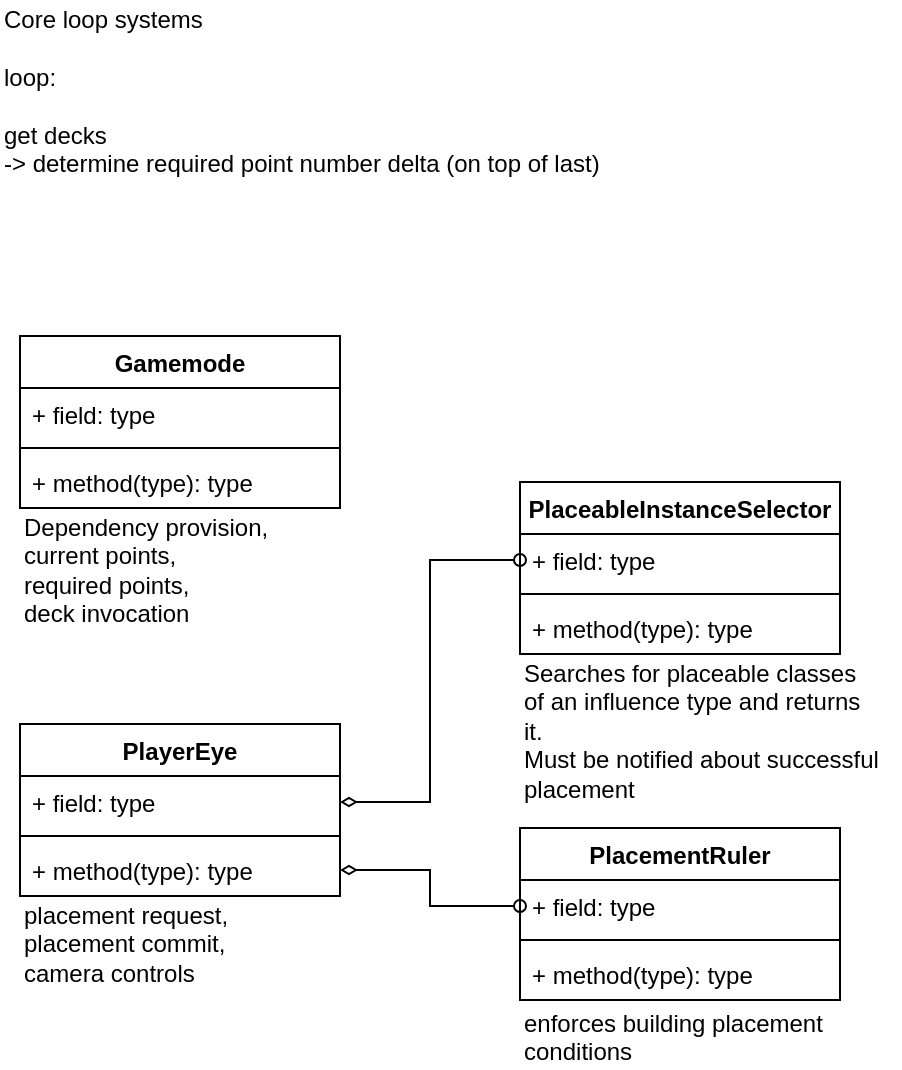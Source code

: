<mxfile version="10.6.7" type="device"><diagram id="ce0OaNPjJjARht296ejL" name="Page-1"><mxGraphModel dx="914" dy="535" grid="1" gridSize="10" guides="1" tooltips="1" connect="1" arrows="1" fold="1" page="1" pageScale="1" pageWidth="827" pageHeight="1169" math="0" shadow="0"><root><mxCell id="0"/><mxCell id="1" parent="0"/><mxCell id="nEJiDu_fqLygcUh7ze8U-1" value="Core loop systems&lt;br&gt;&lt;br&gt;loop:&lt;br&gt;&lt;br&gt;get decks&lt;br&gt;-&amp;gt; determine required point number delta (on top of last)&lt;br&gt;&lt;br&gt;" style="text;html=1;resizable=0;points=[];autosize=1;align=left;verticalAlign=top;spacingTop=-4;" vertex="1" parent="1"><mxGeometry x="110" y="43" width="310" height="100" as="geometry"/></mxCell><mxCell id="nEJiDu_fqLygcUh7ze8U-2" value="PlayerEye" style="swimlane;fontStyle=1;align=center;verticalAlign=top;childLayout=stackLayout;horizontal=1;startSize=26;horizontalStack=0;resizeParent=1;resizeParentMax=0;resizeLast=0;collapsible=1;marginBottom=0;" vertex="1" parent="1"><mxGeometry x="120" y="405" width="160" height="86" as="geometry"/></mxCell><mxCell id="nEJiDu_fqLygcUh7ze8U-3" value="+ field: type" style="text;strokeColor=none;fillColor=none;align=left;verticalAlign=top;spacingLeft=4;spacingRight=4;overflow=hidden;rotatable=0;points=[[0,0.5],[1,0.5]];portConstraint=eastwest;" vertex="1" parent="nEJiDu_fqLygcUh7ze8U-2"><mxGeometry y="26" width="160" height="26" as="geometry"/></mxCell><mxCell id="nEJiDu_fqLygcUh7ze8U-4" value="" style="line;strokeWidth=1;fillColor=none;align=left;verticalAlign=middle;spacingTop=-1;spacingLeft=3;spacingRight=3;rotatable=0;labelPosition=right;points=[];portConstraint=eastwest;" vertex="1" parent="nEJiDu_fqLygcUh7ze8U-2"><mxGeometry y="52" width="160" height="8" as="geometry"/></mxCell><mxCell id="nEJiDu_fqLygcUh7ze8U-5" value="+ method(type): type" style="text;strokeColor=none;fillColor=none;align=left;verticalAlign=top;spacingLeft=4;spacingRight=4;overflow=hidden;rotatable=0;points=[[0,0.5],[1,0.5]];portConstraint=eastwest;" vertex="1" parent="nEJiDu_fqLygcUh7ze8U-2"><mxGeometry y="60" width="160" height="26" as="geometry"/></mxCell><mxCell id="nEJiDu_fqLygcUh7ze8U-6" value="placement request,&lt;br&gt;placement commit,&lt;br&gt;camera controls&lt;br&gt;" style="text;html=1;resizable=0;points=[];autosize=1;align=left;verticalAlign=top;spacingTop=-4;" vertex="1" parent="1"><mxGeometry x="120" y="491" width="120" height="40" as="geometry"/></mxCell><mxCell id="nEJiDu_fqLygcUh7ze8U-7" value="PlacementRuler" style="swimlane;fontStyle=1;align=center;verticalAlign=top;childLayout=stackLayout;horizontal=1;startSize=26;horizontalStack=0;resizeParent=1;resizeParentMax=0;resizeLast=0;collapsible=1;marginBottom=0;" vertex="1" parent="1"><mxGeometry x="370" y="457" width="160" height="86" as="geometry"/></mxCell><mxCell id="nEJiDu_fqLygcUh7ze8U-8" value="+ field: type" style="text;strokeColor=none;fillColor=none;align=left;verticalAlign=top;spacingLeft=4;spacingRight=4;overflow=hidden;rotatable=0;points=[[0,0.5],[1,0.5]];portConstraint=eastwest;" vertex="1" parent="nEJiDu_fqLygcUh7ze8U-7"><mxGeometry y="26" width="160" height="26" as="geometry"/></mxCell><mxCell id="nEJiDu_fqLygcUh7ze8U-9" value="" style="line;strokeWidth=1;fillColor=none;align=left;verticalAlign=middle;spacingTop=-1;spacingLeft=3;spacingRight=3;rotatable=0;labelPosition=right;points=[];portConstraint=eastwest;" vertex="1" parent="nEJiDu_fqLygcUh7ze8U-7"><mxGeometry y="52" width="160" height="8" as="geometry"/></mxCell><mxCell id="nEJiDu_fqLygcUh7ze8U-10" value="+ method(type): type" style="text;strokeColor=none;fillColor=none;align=left;verticalAlign=top;spacingLeft=4;spacingRight=4;overflow=hidden;rotatable=0;points=[[0,0.5],[1,0.5]];portConstraint=eastwest;" vertex="1" parent="nEJiDu_fqLygcUh7ze8U-7"><mxGeometry y="60" width="160" height="26" as="geometry"/></mxCell><mxCell id="nEJiDu_fqLygcUh7ze8U-11" style="edgeStyle=orthogonalEdgeStyle;rounded=0;orthogonalLoop=1;jettySize=auto;html=1;exitX=1;exitY=0.5;exitDx=0;exitDy=0;startArrow=diamondThin;startFill=0;endArrow=oval;endFill=0;" edge="1" parent="1" source="nEJiDu_fqLygcUh7ze8U-5" target="nEJiDu_fqLygcUh7ze8U-8"><mxGeometry relative="1" as="geometry"/></mxCell><mxCell id="nEJiDu_fqLygcUh7ze8U-16" value="enforces building placement&lt;br&gt;conditions&lt;br&gt;" style="text;html=1;resizable=0;points=[];autosize=1;align=left;verticalAlign=top;spacingTop=-4;" vertex="1" parent="1"><mxGeometry x="370" y="545" width="160" height="30" as="geometry"/></mxCell><mxCell id="nEJiDu_fqLygcUh7ze8U-21" value="Gamemode" style="swimlane;fontStyle=1;align=center;verticalAlign=top;childLayout=stackLayout;horizontal=1;startSize=26;horizontalStack=0;resizeParent=1;resizeParentMax=0;resizeLast=0;collapsible=1;marginBottom=0;" vertex="1" parent="1"><mxGeometry x="120" y="211" width="160" height="86" as="geometry"/></mxCell><mxCell id="nEJiDu_fqLygcUh7ze8U-22" value="+ field: type" style="text;strokeColor=none;fillColor=none;align=left;verticalAlign=top;spacingLeft=4;spacingRight=4;overflow=hidden;rotatable=0;points=[[0,0.5],[1,0.5]];portConstraint=eastwest;" vertex="1" parent="nEJiDu_fqLygcUh7ze8U-21"><mxGeometry y="26" width="160" height="26" as="geometry"/></mxCell><mxCell id="nEJiDu_fqLygcUh7ze8U-23" value="" style="line;strokeWidth=1;fillColor=none;align=left;verticalAlign=middle;spacingTop=-1;spacingLeft=3;spacingRight=3;rotatable=0;labelPosition=right;points=[];portConstraint=eastwest;" vertex="1" parent="nEJiDu_fqLygcUh7ze8U-21"><mxGeometry y="52" width="160" height="8" as="geometry"/></mxCell><mxCell id="nEJiDu_fqLygcUh7ze8U-24" value="+ method(type): type" style="text;strokeColor=none;fillColor=none;align=left;verticalAlign=top;spacingLeft=4;spacingRight=4;overflow=hidden;rotatable=0;points=[[0,0.5],[1,0.5]];portConstraint=eastwest;" vertex="1" parent="nEJiDu_fqLygcUh7ze8U-21"><mxGeometry y="60" width="160" height="26" as="geometry"/></mxCell><mxCell id="nEJiDu_fqLygcUh7ze8U-25" value="Dependency provision,&lt;br&gt;current points,&lt;br&gt;required points,&lt;br&gt;deck invocation&lt;br&gt;" style="text;html=1;resizable=0;points=[];autosize=1;align=left;verticalAlign=top;spacingTop=-4;" vertex="1" parent="1"><mxGeometry x="120" y="297" width="140" height="60" as="geometry"/></mxCell><mxCell id="nEJiDu_fqLygcUh7ze8U-28" value="PlaceableInstanceSelector" style="swimlane;fontStyle=1;align=center;verticalAlign=top;childLayout=stackLayout;horizontal=1;startSize=26;horizontalStack=0;resizeParent=1;resizeParentMax=0;resizeLast=0;collapsible=1;marginBottom=0;" vertex="1" parent="1"><mxGeometry x="370" y="284" width="160" height="86" as="geometry"/></mxCell><mxCell id="nEJiDu_fqLygcUh7ze8U-29" value="+ field: type" style="text;strokeColor=none;fillColor=none;align=left;verticalAlign=top;spacingLeft=4;spacingRight=4;overflow=hidden;rotatable=0;points=[[0,0.5],[1,0.5]];portConstraint=eastwest;" vertex="1" parent="nEJiDu_fqLygcUh7ze8U-28"><mxGeometry y="26" width="160" height="26" as="geometry"/></mxCell><mxCell id="nEJiDu_fqLygcUh7ze8U-30" value="" style="line;strokeWidth=1;fillColor=none;align=left;verticalAlign=middle;spacingTop=-1;spacingLeft=3;spacingRight=3;rotatable=0;labelPosition=right;points=[];portConstraint=eastwest;" vertex="1" parent="nEJiDu_fqLygcUh7ze8U-28"><mxGeometry y="52" width="160" height="8" as="geometry"/></mxCell><mxCell id="nEJiDu_fqLygcUh7ze8U-31" value="+ method(type): type" style="text;strokeColor=none;fillColor=none;align=left;verticalAlign=top;spacingLeft=4;spacingRight=4;overflow=hidden;rotatable=0;points=[[0,0.5],[1,0.5]];portConstraint=eastwest;" vertex="1" parent="nEJiDu_fqLygcUh7ze8U-28"><mxGeometry y="60" width="160" height="26" as="geometry"/></mxCell><mxCell id="nEJiDu_fqLygcUh7ze8U-32" value="Searches for placeable classes&lt;br&gt;of an influence type and returns&lt;br&gt;it.&lt;br&gt;Must be notified about successful&lt;br&gt;placement&lt;br&gt;" style="text;html=1;resizable=0;points=[];autosize=1;align=left;verticalAlign=top;spacingTop=-4;" vertex="1" parent="1"><mxGeometry x="370" y="370" width="190" height="70" as="geometry"/></mxCell><mxCell id="nEJiDu_fqLygcUh7ze8U-33" style="edgeStyle=orthogonalEdgeStyle;rounded=0;orthogonalLoop=1;jettySize=auto;html=1;exitX=1;exitY=0.5;exitDx=0;exitDy=0;entryX=0;entryY=0.5;entryDx=0;entryDy=0;startArrow=diamondThin;startFill=0;endArrow=oval;endFill=0;" edge="1" parent="1" source="nEJiDu_fqLygcUh7ze8U-3" target="nEJiDu_fqLygcUh7ze8U-29"><mxGeometry relative="1" as="geometry"/></mxCell></root></mxGraphModel></diagram></mxfile>